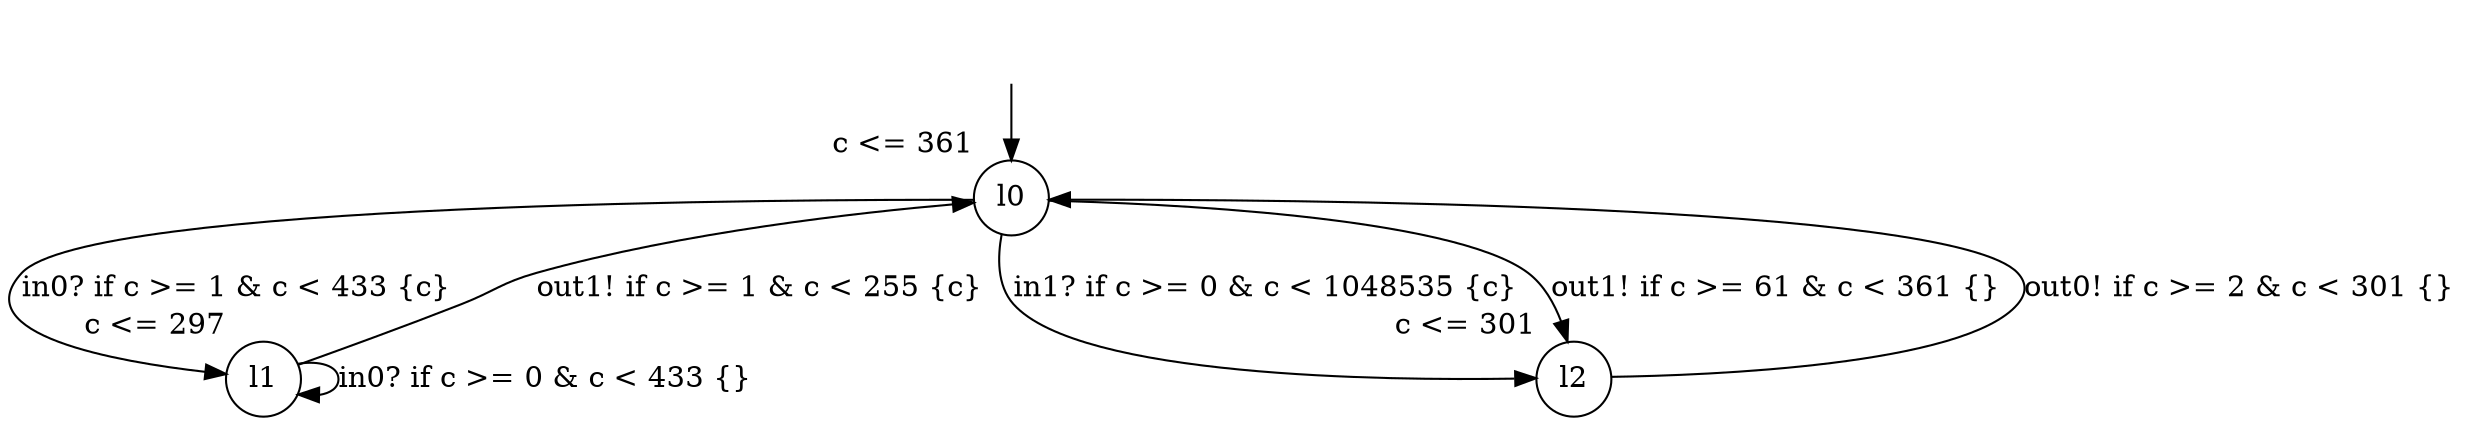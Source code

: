 digraph g {
__start0 [label="" shape="none"];
l0 [shape="circle" margin=0 label="l0", xlabel="c <= 361"];
l1 [shape="circle" margin=0 label="l1", xlabel="c <= 297"];
l2 [shape="circle" margin=0 label="l2", xlabel="c <= 301"];
l0 -> l2 [label="in1? if c >= 0 & c < 1048535 {c} "];
l0 -> l2 [label="out1! if c >= 61 & c < 361 {} "];
l0 -> l1 [label="in0? if c >= 1 & c < 433 {c} "];
l1 -> l1 [label="in0? if c >= 0 & c < 433 {} "];
l1 -> l0 [label="out1! if c >= 1 & c < 255 {c} "];
l2 -> l0 [label="out0! if c >= 2 & c < 301 {} "];
__start0 -> l0;
}
